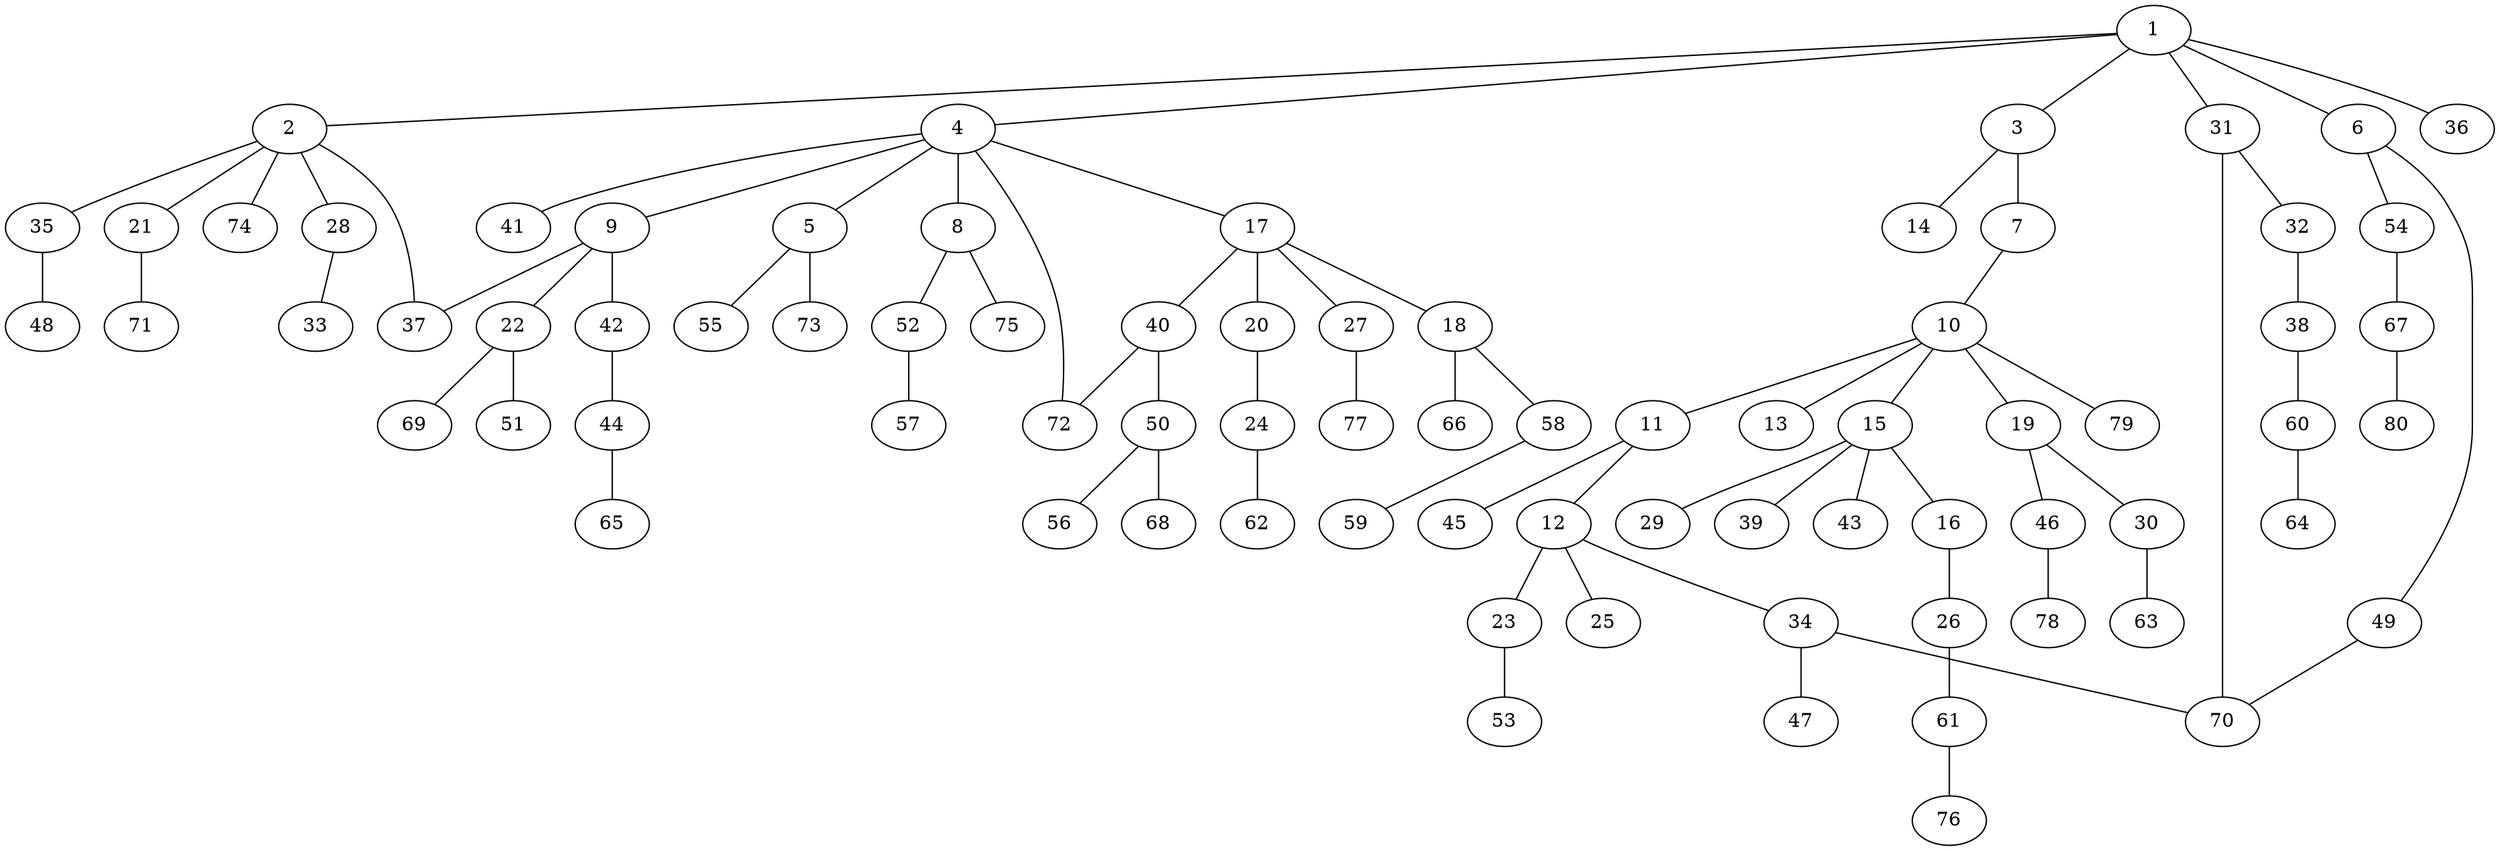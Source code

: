 graph graphname {1--2
1--3
1--4
1--6
1--31
1--36
2--21
2--28
2--35
2--37
2--74
3--7
3--14
4--5
4--8
4--9
4--17
4--41
4--72
5--55
5--73
6--49
6--54
7--10
8--52
8--75
9--22
9--37
9--42
10--11
10--13
10--15
10--19
10--79
11--12
11--45
12--23
12--25
12--34
15--16
15--29
15--39
15--43
16--26
17--18
17--20
17--27
17--40
18--58
18--66
19--30
19--46
20--24
21--71
22--51
22--69
23--53
24--62
26--61
27--77
28--33
30--63
31--32
31--70
32--38
34--47
34--70
35--48
38--60
40--50
40--72
42--44
44--65
46--78
49--70
50--56
50--68
52--57
54--67
58--59
60--64
61--76
67--80
}